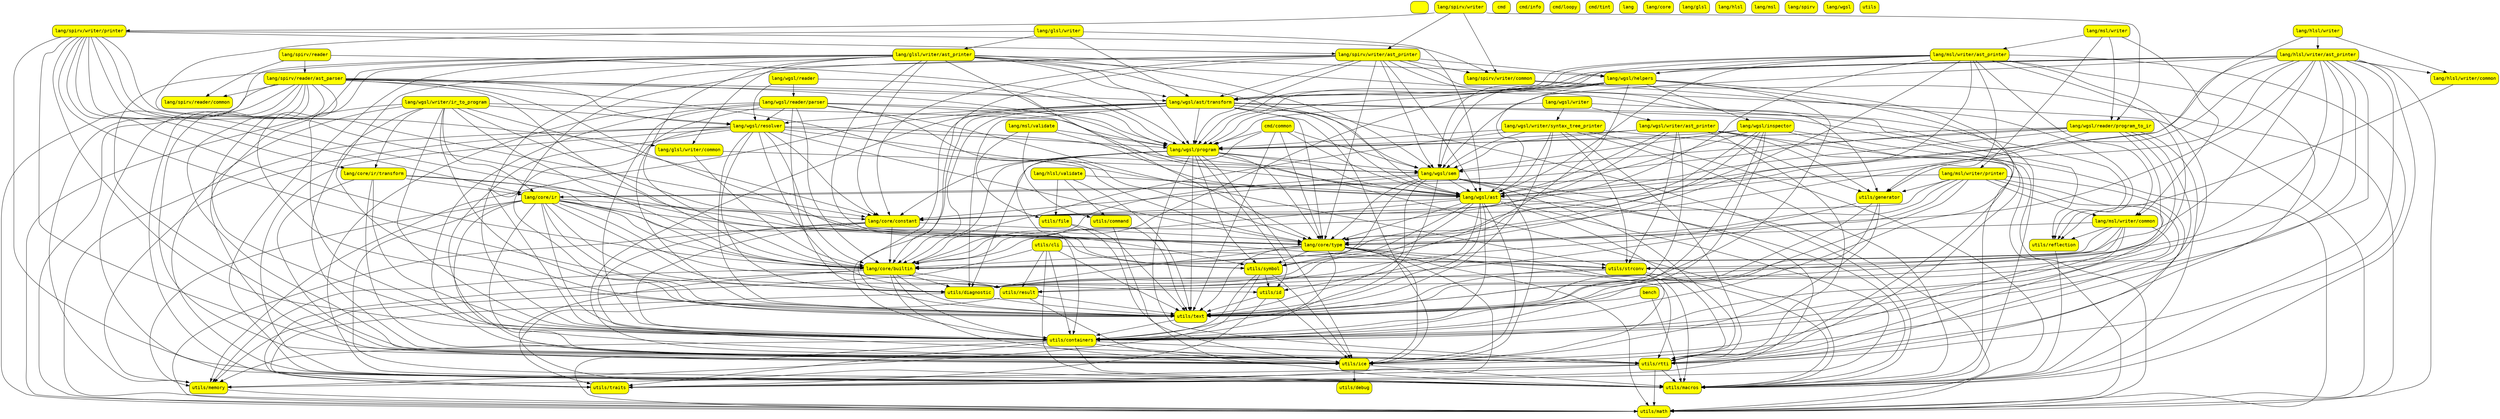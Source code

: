 strict digraph {
  node [ shape = "box" ]
  node [ fontname = "Courier" ]
  node [ fontsize = "14" ]
  node [ style = "filled,rounded" ]
  node [ fillcolor = "yellow" ]
  edge [ fontname = "Courier" ]
  edge [ fontsize = "12" ]
  n0 [label=""]
  n1 [label="bench"]
  n2 [label="cmd"]
  n3 [label="cmd/common"]
  n4 [label="cmd/info"]
  n5 [label="cmd/loopy"]
  n6 [label="cmd/tint"]
  n7 [label="lang"]
  n8 [label="lang/core"]
  n9 [label="lang/core/builtin"]
  n10 [label="lang/core/constant"]
  n11 [label="lang/core/ir"]
  n12 [label="lang/core/ir/transform"]
  n13 [label="lang/core/type"]
  n14 [label="lang/glsl"]
  n15 [label="lang/glsl/writer"]
  n16 [label="lang/glsl/writer/ast_printer"]
  n17 [label="lang/glsl/writer/common"]
  n18 [label="lang/hlsl"]
  n19 [label="lang/hlsl/validate"]
  n20 [label="lang/hlsl/writer"]
  n21 [label="lang/hlsl/writer/ast_printer"]
  n22 [label="lang/hlsl/writer/common"]
  n23 [label="lang/msl"]
  n24 [label="lang/msl/validate"]
  n25 [label="lang/msl/writer"]
  n26 [label="lang/msl/writer/ast_printer"]
  n27 [label="lang/msl/writer/common"]
  n28 [label="lang/msl/writer/printer"]
  n29 [label="lang/spirv"]
  n30 [label="lang/spirv/reader"]
  n31 [label="lang/spirv/reader/ast_parser"]
  n32 [label="lang/spirv/reader/common"]
  n33 [label="lang/spirv/writer"]
  n34 [label="lang/spirv/writer/ast_printer"]
  n35 [label="lang/spirv/writer/common"]
  n36 [label="lang/spirv/writer/printer"]
  n37 [label="lang/wgsl"]
  n38 [label="lang/wgsl/ast"]
  n39 [label="lang/wgsl/ast/transform"]
  n40 [label="lang/wgsl/helpers"]
  n41 [label="lang/wgsl/inspector"]
  n42 [label="lang/wgsl/program"]
  n43 [label="lang/wgsl/reader"]
  n44 [label="lang/wgsl/reader/parser"]
  n45 [label="lang/wgsl/reader/program_to_ir"]
  n46 [label="lang/wgsl/resolver"]
  n47 [label="lang/wgsl/sem"]
  n48 [label="lang/wgsl/writer"]
  n49 [label="lang/wgsl/writer/ast_printer"]
  n50 [label="lang/wgsl/writer/ir_to_program"]
  n51 [label="lang/wgsl/writer/syntax_tree_printer"]
  n52 [label="utils"]
  n53 [label="utils/cli"]
  n54 [label="utils/command"]
  n55 [label="utils/containers"]
  n56 [label="utils/debug"]
  n57 [label="utils/diagnostic"]
  n58 [label="utils/file"]
  n59 [label="utils/generator"]
  n60 [label="utils/ice"]
  n61 [label="utils/id"]
  n62 [label="utils/macros"]
  n63 [label="utils/math"]
  n64 [label="utils/memory"]
  n65 [label="utils/reflection"]
  n66 [label="utils/result"]
  n67 [label="utils/rtti"]
  n68 [label="utils/strconv"]
  n69 [label="utils/symbol"]
  n70 [label="utils/text"]
  n71 [label="utils/traits"]
  n1 -> n62 [label=""]
  n1 -> n70 [label=""]
  n3 -> n13 [label=""]
  n3 -> n38 [label=""]
  n3 -> n42 [label=""]
  n3 -> n47 [label=""]
  n3 -> n57 [label=""]
  n3 -> n70 [label=""]
  n9 -> n55 [label=""]
  n9 -> n57 [label=""]
  n9 -> n60 [label=""]
  n9 -> n62 [label=""]
  n9 -> n64 [label=""]
  n9 -> n66 [label=""]
  n9 -> n70 [label=""]
  n9 -> n71 [label=""]
  n10 -> n9 [label=""]
  n10 -> n13 [label=""]
  n10 -> n55 [label=""]
  n10 -> n63 [label=""]
  n10 -> n67 [label=""]
  n11 -> n9 [label=""]
  n11 -> n10 [label=""]
  n11 -> n13 [label=""]
  n11 -> n55 [label=""]
  n11 -> n57 [label=""]
  n11 -> n60 [label=""]
  n11 -> n61 [label=""]
  n11 -> n62 [label=""]
  n11 -> n64 [label=""]
  n11 -> n66 [label=""]
  n11 -> n67 [label=""]
  n11 -> n69 [label=""]
  n11 -> n70 [label=""]
  n12 -> n9 [label=""]
  n12 -> n11 [label=""]
  n12 -> n13 [label=""]
  n12 -> n55 [label=""]
  n12 -> n60 [label=""]
  n12 -> n67 [label=""]
  n13 -> n9 [label=""]
  n13 -> n55 [label=""]
  n13 -> n57 [label=""]
  n13 -> n60 [label=""]
  n13 -> n62 [label=""]
  n13 -> n63 [label=""]
  n13 -> n67 [label=""]
  n13 -> n69 [label=""]
  n13 -> n70 [label=""]
  n13 -> n71 [label=""]
  n15 -> n16 [label=""]
  n15 -> n17 [label=""]
  n15 -> n38 [label=""]
  n15 -> n39 [label=""]
  n16 -> n9 [label=""]
  n16 -> n10 [label=""]
  n16 -> n13 [label=""]
  n16 -> n17 [label=""]
  n16 -> n38 [label=""]
  n16 -> n39 [label=""]
  n16 -> n40 [label=""]
  n16 -> n42 [label=""]
  n16 -> n47 [label=""]
  n16 -> n55 [label=""]
  n16 -> n59 [label=""]
  n16 -> n60 [label=""]
  n16 -> n62 [label=""]
  n16 -> n63 [label=""]
  n16 -> n67 [label=""]
  n16 -> n68 [label=""]
  n16 -> n70 [label=""]
  n17 -> n9 [label=""]
  n17 -> n47 [label=""]
  n19 -> n38 [label=""]
  n19 -> n54 [label=""]
  n19 -> n58 [label=""]
  n19 -> n70 [label=""]
  n20 -> n21 [label=""]
  n20 -> n22 [label=""]
  n20 -> n38 [label=""]
  n21 -> n9 [label=""]
  n21 -> n10 [label=""]
  n21 -> n13 [label=""]
  n21 -> n22 [label=""]
  n21 -> n38 [label=""]
  n21 -> n39 [label=""]
  n21 -> n40 [label=""]
  n21 -> n42 [label=""]
  n21 -> n47 [label=""]
  n21 -> n55 [label=""]
  n21 -> n59 [label=""]
  n21 -> n60 [label=""]
  n21 -> n62 [label=""]
  n21 -> n63 [label=""]
  n21 -> n67 [label=""]
  n21 -> n68 [label=""]
  n21 -> n70 [label=""]
  n22 -> n65 [label=""]
  n24 -> n38 [label=""]
  n24 -> n42 [label=""]
  n24 -> n54 [label=""]
  n24 -> n58 [label=""]
  n25 -> n26 [label=""]
  n25 -> n27 [label=""]
  n25 -> n28 [label=""]
  n25 -> n45 [label=""]
  n26 -> n9 [label=""]
  n26 -> n10 [label=""]
  n26 -> n13 [label=""]
  n26 -> n27 [label=""]
  n26 -> n38 [label=""]
  n26 -> n39 [label=""]
  n26 -> n40 [label=""]
  n26 -> n42 [label=""]
  n26 -> n47 [label=""]
  n26 -> n55 [label=""]
  n26 -> n59 [label=""]
  n26 -> n62 [label=""]
  n26 -> n67 [label=""]
  n26 -> n70 [label=""]
  n27 -> n9 [label=""]
  n27 -> n13 [label=""]
  n27 -> n57 [label=""]
  n27 -> n60 [label=""]
  n27 -> n65 [label=""]
  n27 -> n67 [label=""]
  n27 -> n68 [label=""]
  n28 -> n10 [label=""]
  n28 -> n11 [label=""]
  n28 -> n13 [label=""]
  n28 -> n27 [label=""]
  n28 -> n55 [label=""]
  n28 -> n57 [label=""]
  n28 -> n59 [label=""]
  n28 -> n62 [label=""]
  n28 -> n67 [label=""]
  n28 -> n70 [label=""]
  n30 -> n31 [label=""]
  n30 -> n32 [label=""]
  n30 -> n42 [label=""]
  n31 -> n9 [label=""]
  n31 -> n13 [label=""]
  n31 -> n32 [label=""]
  n31 -> n38 [label=""]
  n31 -> n39 [label=""]
  n31 -> n42 [label=""]
  n31 -> n46 [label=""]
  n31 -> n55 [label=""]
  n31 -> n60 [label=""]
  n31 -> n62 [label=""]
  n31 -> n63 [label=""]
  n31 -> n64 [label=""]
  n31 -> n67 [label=""]
  n31 -> n69 [label=""]
  n31 -> n70 [label=""]
  n31 -> n71 [label=""]
  n33 -> n34 [label=""]
  n33 -> n35 [label=""]
  n33 -> n36 [label=""]
  n33 -> n45 [label=""]
  n34 -> n9 [label=""]
  n34 -> n10 [label=""]
  n34 -> n13 [label=""]
  n34 -> n35 [label=""]
  n34 -> n38 [label=""]
  n34 -> n39 [label=""]
  n34 -> n40 [label=""]
  n34 -> n42 [label=""]
  n34 -> n47 [label=""]
  n34 -> n55 [label=""]
  n34 -> n62 [label=""]
  n34 -> n63 [label=""]
  n34 -> n70 [label=""]
  n35 -> n63 [label=""]
  n35 -> n65 [label=""]
  n36 -> n9 [label=""]
  n36 -> n10 [label=""]
  n36 -> n11 [label=""]
  n36 -> n12 [label=""]
  n36 -> n13 [label=""]
  n36 -> n34 [label=""]
  n36 -> n35 [label=""]
  n36 -> n55 [label=""]
  n36 -> n57 [label=""]
  n36 -> n62 [label=""]
  n36 -> n67 [label=""]
  n36 -> n69 [label=""]
  n38 -> n9 [label=""]
  n38 -> n10 [label=""]
  n38 -> n13 [label=""]
  n38 -> n55 [label=""]
  n38 -> n57 [label=""]
  n38 -> n60 [label=""]
  n38 -> n61 [label=""]
  n38 -> n62 [label=""]
  n38 -> n67 [label=""]
  n38 -> n69 [label=""]
  n38 -> n70 [label=""]
  n38 -> n71 [label=""]
  n39 -> n9 [label=""]
  n39 -> n13 [label=""]
  n39 -> n38 [label=""]
  n39 -> n42 [label=""]
  n39 -> n46 [label=""]
  n39 -> n47 [label=""]
  n39 -> n55 [label=""]
  n39 -> n57 [label=""]
  n39 -> n60 [label=""]
  n39 -> n62 [label=""]
  n39 -> n63 [label=""]
  n39 -> n64 [label=""]
  n39 -> n65 [label=""]
  n39 -> n67 [label=""]
  n39 -> n70 [label=""]
  n40 -> n9 [label=""]
  n40 -> n38 [label=""]
  n40 -> n39 [label=""]
  n40 -> n41 [label=""]
  n40 -> n42 [label=""]
  n40 -> n47 [label=""]
  n40 -> n55 [label=""]
  n40 -> n57 [label=""]
  n40 -> n67 [label=""]
  n40 -> n70 [label=""]
  n41 -> n9 [label=""]
  n41 -> n13 [label=""]
  n41 -> n38 [label=""]
  n41 -> n42 [label=""]
  n41 -> n47 [label=""]
  n41 -> n55 [label=""]
  n41 -> n63 [label=""]
  n41 -> n67 [label=""]
  n41 -> n70 [label=""]
  n42 -> n9 [label=""]
  n42 -> n10 [label=""]
  n42 -> n13 [label=""]
  n42 -> n38 [label=""]
  n42 -> n47 [label=""]
  n42 -> n55 [label=""]
  n42 -> n60 [label=""]
  n42 -> n61 [label=""]
  n42 -> n62 [label=""]
  n42 -> n67 [label=""]
  n42 -> n69 [label=""]
  n42 -> n70 [label=""]
  n43 -> n42 [label=""]
  n43 -> n44 [label=""]
  n43 -> n46 [label=""]
  n44 -> n9 [label=""]
  n44 -> n13 [label=""]
  n44 -> n38 [label=""]
  n44 -> n42 [label=""]
  n44 -> n46 [label=""]
  n44 -> n55 [label=""]
  n44 -> n57 [label=""]
  n44 -> n60 [label=""]
  n44 -> n62 [label=""]
  n44 -> n68 [label=""]
  n44 -> n70 [label=""]
  n45 -> n11 [label=""]
  n45 -> n13 [label=""]
  n45 -> n38 [label=""]
  n45 -> n42 [label=""]
  n45 -> n47 [label=""]
  n45 -> n55 [label=""]
  n45 -> n62 [label=""]
  n45 -> n66 [label=""]
  n45 -> n67 [label=""]
  n46 -> n9 [label=""]
  n46 -> n10 [label=""]
  n46 -> n13 [label=""]
  n46 -> n38 [label=""]
  n46 -> n42 [label=""]
  n46 -> n47 [label=""]
  n46 -> n55 [label=""]
  n46 -> n57 [label=""]
  n46 -> n62 [label=""]
  n46 -> n63 [label=""]
  n46 -> n64 [label=""]
  n46 -> n66 [label=""]
  n46 -> n67 [label=""]
  n46 -> n70 [label=""]
  n47 -> n9 [label=""]
  n47 -> n10 [label=""]
  n47 -> n13 [label=""]
  n47 -> n38 [label=""]
  n47 -> n55 [label=""]
  n47 -> n60 [label=""]
  n47 -> n63 [label=""]
  n47 -> n67 [label=""]
  n47 -> n69 [label=""]
  n47 -> n70 [label=""]
  n47 -> n71 [label=""]
  n48 -> n42 [label=""]
  n48 -> n49 [label=""]
  n48 -> n51 [label=""]
  n48 -> n65 [label=""]
  n49 -> n9 [label=""]
  n49 -> n38 [label=""]
  n49 -> n42 [label=""]
  n49 -> n47 [label=""]
  n49 -> n59 [label=""]
  n49 -> n62 [label=""]
  n49 -> n63 [label=""]
  n49 -> n67 [label=""]
  n49 -> n68 [label=""]
  n49 -> n70 [label=""]
  n50 -> n9 [label=""]
  n50 -> n10 [label=""]
  n50 -> n11 [label=""]
  n50 -> n12 [label=""]
  n50 -> n13 [label=""]
  n50 -> n42 [label=""]
  n50 -> n46 [label=""]
  n50 -> n55 [label=""]
  n50 -> n62 [label=""]
  n50 -> n63 [label=""]
  n50 -> n67 [label=""]
  n50 -> n70 [label=""]
  n51 -> n9 [label=""]
  n51 -> n38 [label=""]
  n51 -> n42 [label=""]
  n51 -> n47 [label=""]
  n51 -> n59 [label=""]
  n51 -> n62 [label=""]
  n51 -> n63 [label=""]
  n51 -> n67 [label=""]
  n51 -> n68 [label=""]
  n51 -> n70 [label=""]
  n53 -> n55 [label=""]
  n53 -> n62 [label=""]
  n53 -> n64 [label=""]
  n53 -> n66 [label=""]
  n53 -> n68 [label=""]
  n53 -> n70 [label=""]
  n54 -> n62 [label=""]
  n54 -> n70 [label=""]
  n55 -> n60 [label=""]
  n55 -> n62 [label=""]
  n55 -> n63 [label=""]
  n55 -> n64 [label=""]
  n55 -> n67 [label=""]
  n55 -> n71 [label=""]
  n57 -> n70 [label=""]
  n57 -> n71 [label=""]
  n58 -> n60 [label=""]
  n58 -> n70 [label=""]
  n59 -> n55 [label=""]
  n59 -> n57 [label=""]
  n59 -> n60 [label=""]
  n59 -> n70 [label=""]
  n60 -> n56 [label=""]
  n60 -> n62 [label=""]
  n61 -> n60 [label=""]
  n61 -> n70 [label=""]
  n61 -> n71 [label=""]
  n64 -> n63 [label=""]
  n65 -> n62 [label=""]
  n66 -> n60 [label=""]
  n66 -> n70 [label=""]
  n66 -> n71 [label=""]
  n67 -> n62 [label=""]
  n67 -> n63 [label=""]
  n67 -> n64 [label=""]
  n67 -> n71 [label=""]
  n68 -> n60 [label=""]
  n68 -> n62 [label=""]
  n68 -> n66 [label=""]
  n68 -> n70 [label=""]
  n69 -> n55 [label=""]
  n69 -> n60 [label=""]
  n69 -> n61 [label=""]
  n69 -> n64 [label=""]
  n70 -> n55 [label=""]
}
